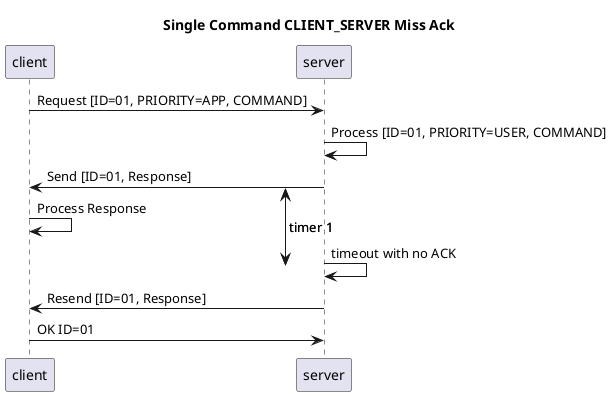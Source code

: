 @startuml "Single Commands"

title "Single Command CLIENT_SERVER Miss Ack"
!pragma teoz true

participant client
participant server

client -> server: Request [ID=01, PRIORITY=APP, COMMAND]

server -> server: Process [ID=01, PRIORITY=USER, COMMAND]
{start1} server -> client: Send [ID=01, Response]
client -> client: Process Response

{end1} server -> server: timeout with no ACK
server -> client: Resend [ID=01, Response]
client -> server: OK ID=01

{start1} <-> {end1}: timer 1
@enduml